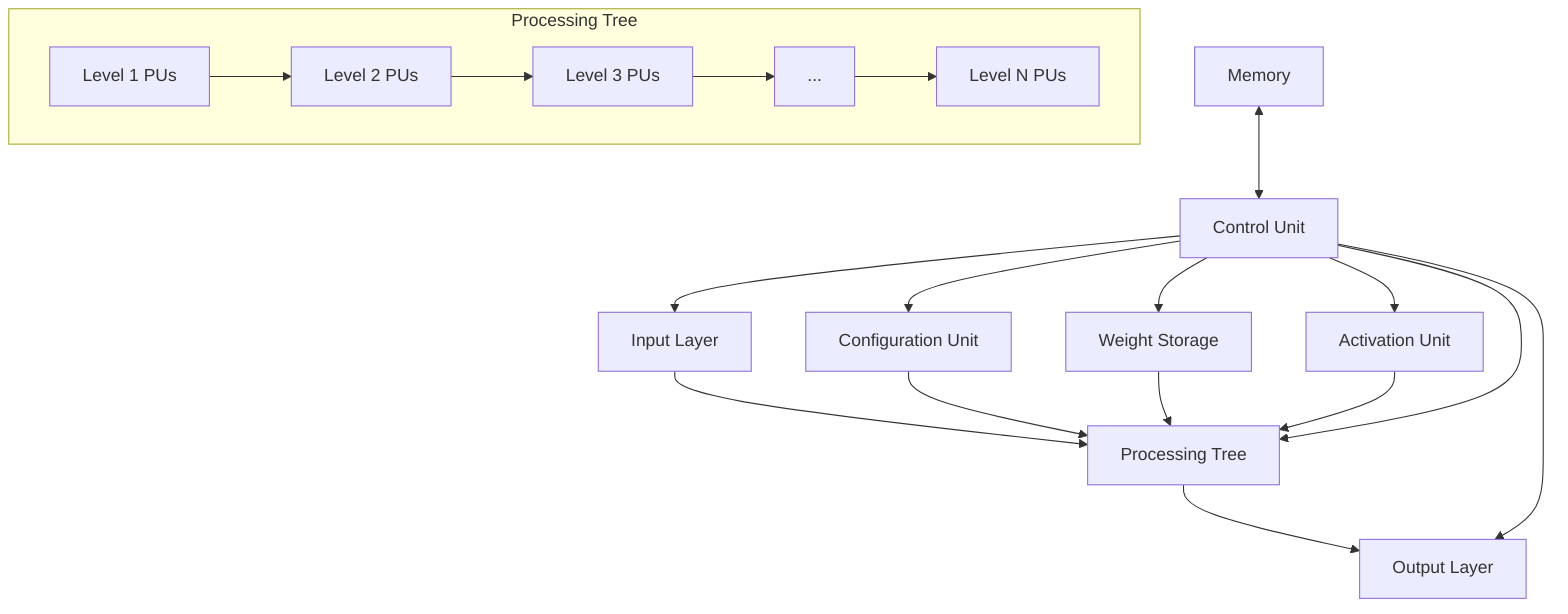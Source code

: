 graph TD
    A[Input Layer] --> B[Processing Tree]
    B --> C[Output Layer]

    subgraph "Processing Tree"
        D[Level 1 PUs]
        E[Level 2 PUs]
        F[Level 3 PUs]
        G[...]
        H[Level N PUs]

        D --> E
        E --> F
        F --> G
        G --> H
    end

    I[Configuration Unit] --> B
    J[Weight Storage] --> B
    K[Activation Unit] --> B

    L[Control Unit] --> A
    L --> B
    L --> C
    L --> I
    L --> J
    L --> K

    M[Memory] <--> L